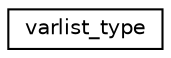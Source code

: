 digraph "Graphical Class Hierarchy"
{
 // INTERACTIVE_SVG=YES
 // LATEX_PDF_SIZE
  edge [fontname="Helvetica",fontsize="10",labelfontname="Helvetica",labelfontsize="10"];
  node [fontname="Helvetica",fontsize="10",shape=record];
  rankdir="LR";
  Node0 [label="varlist_type",height=0.2,width=0.4,color="black", fillcolor="white", style="filled",URL="$structfms__diag__yaml__mod_1_1varlist__type.html",tooltip="type to hold an array of sorted diag_fiels"];
}
